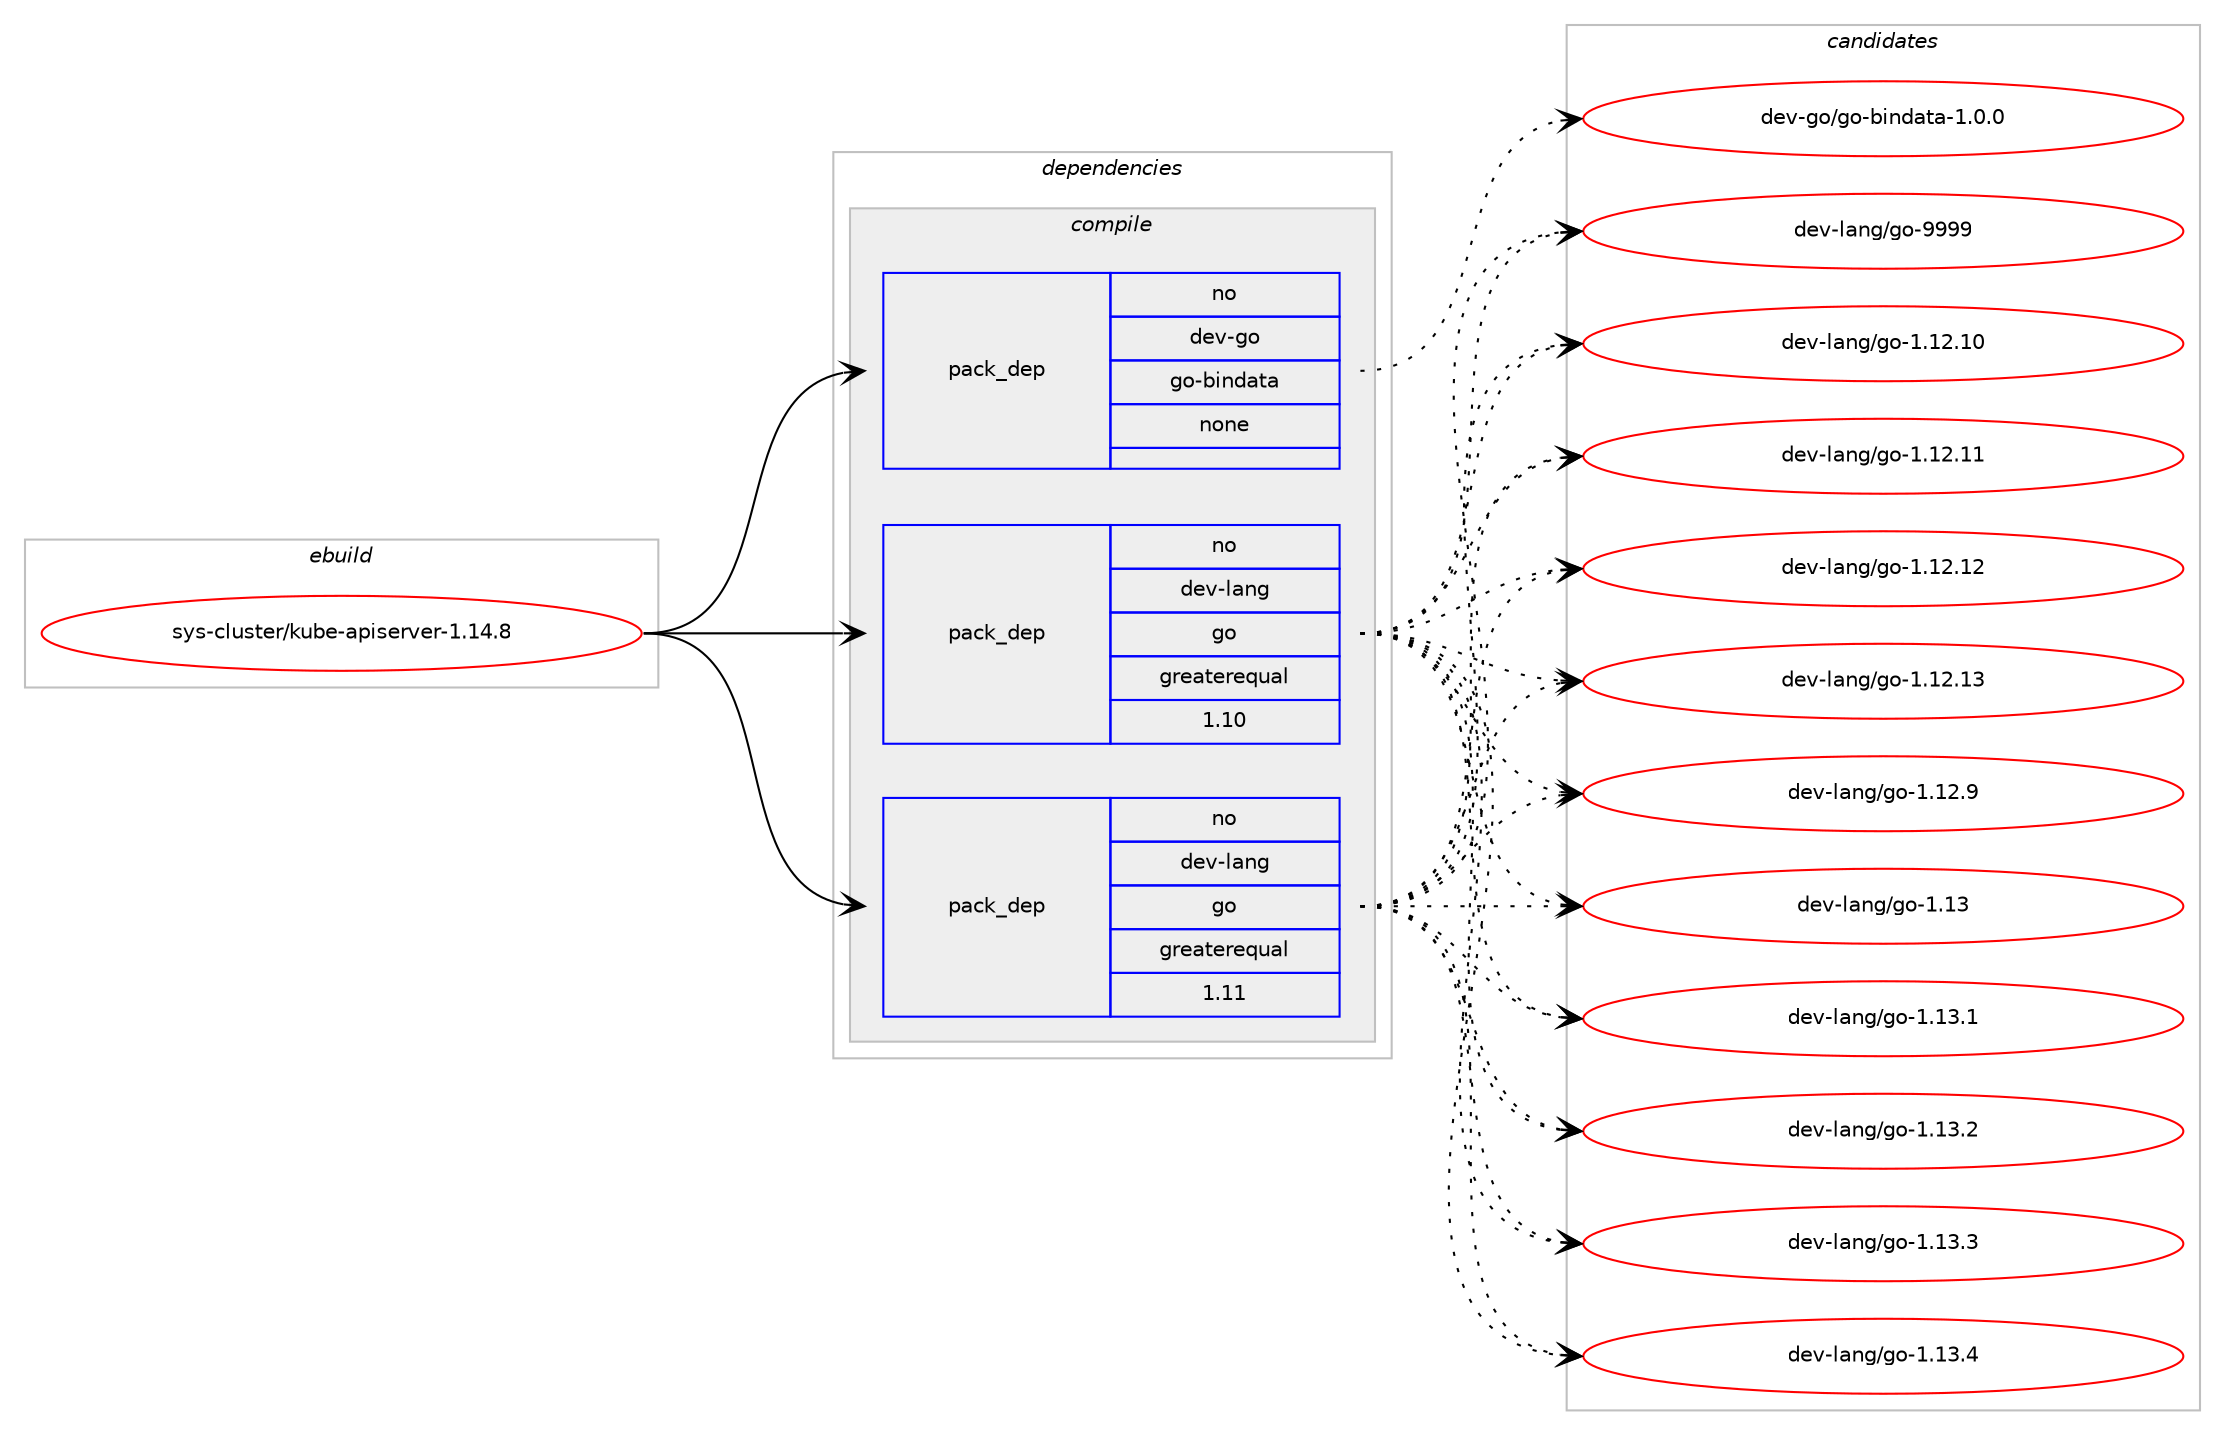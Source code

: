 digraph prolog {

# *************
# Graph options
# *************

newrank=true;
concentrate=true;
compound=true;
graph [rankdir=LR,fontname=Helvetica,fontsize=10,ranksep=1.5];#, ranksep=2.5, nodesep=0.2];
edge  [arrowhead=vee];
node  [fontname=Helvetica,fontsize=10];

# **********
# The ebuild
# **********

subgraph cluster_leftcol {
color=gray;
rank=same;
label=<<i>ebuild</i>>;
id [label="sys-cluster/kube-apiserver-1.14.8", color=red, width=4, href="../sys-cluster/kube-apiserver-1.14.8.svg"];
}

# ****************
# The dependencies
# ****************

subgraph cluster_midcol {
color=gray;
label=<<i>dependencies</i>>;
subgraph cluster_compile {
fillcolor="#eeeeee";
style=filled;
label=<<i>compile</i>>;
subgraph pack656487 {
dependency884960 [label=<<TABLE BORDER="0" CELLBORDER="1" CELLSPACING="0" CELLPADDING="4" WIDTH="220"><TR><TD ROWSPAN="6" CELLPADDING="30">pack_dep</TD></TR><TR><TD WIDTH="110">no</TD></TR><TR><TD>dev-go</TD></TR><TR><TD>go-bindata</TD></TR><TR><TD>none</TD></TR><TR><TD></TD></TR></TABLE>>, shape=none, color=blue];
}
id:e -> dependency884960:w [weight=20,style="solid",arrowhead="vee"];
subgraph pack656488 {
dependency884961 [label=<<TABLE BORDER="0" CELLBORDER="1" CELLSPACING="0" CELLPADDING="4" WIDTH="220"><TR><TD ROWSPAN="6" CELLPADDING="30">pack_dep</TD></TR><TR><TD WIDTH="110">no</TD></TR><TR><TD>dev-lang</TD></TR><TR><TD>go</TD></TR><TR><TD>greaterequal</TD></TR><TR><TD>1.10</TD></TR></TABLE>>, shape=none, color=blue];
}
id:e -> dependency884961:w [weight=20,style="solid",arrowhead="vee"];
subgraph pack656489 {
dependency884962 [label=<<TABLE BORDER="0" CELLBORDER="1" CELLSPACING="0" CELLPADDING="4" WIDTH="220"><TR><TD ROWSPAN="6" CELLPADDING="30">pack_dep</TD></TR><TR><TD WIDTH="110">no</TD></TR><TR><TD>dev-lang</TD></TR><TR><TD>go</TD></TR><TR><TD>greaterequal</TD></TR><TR><TD>1.11</TD></TR></TABLE>>, shape=none, color=blue];
}
id:e -> dependency884962:w [weight=20,style="solid",arrowhead="vee"];
}
subgraph cluster_compileandrun {
fillcolor="#eeeeee";
style=filled;
label=<<i>compile and run</i>>;
}
subgraph cluster_run {
fillcolor="#eeeeee";
style=filled;
label=<<i>run</i>>;
}
}

# **************
# The candidates
# **************

subgraph cluster_choices {
rank=same;
color=gray;
label=<<i>candidates</i>>;

subgraph choice656487 {
color=black;
nodesep=1;
choice100101118451031114710311145981051101009711697454946484648 [label="dev-go/go-bindata-1.0.0", color=red, width=4,href="../dev-go/go-bindata-1.0.0.svg"];
dependency884960:e -> choice100101118451031114710311145981051101009711697454946484648:w [style=dotted,weight="100"];
}
subgraph choice656488 {
color=black;
nodesep=1;
choice1001011184510897110103471031114549464950464948 [label="dev-lang/go-1.12.10", color=red, width=4,href="../dev-lang/go-1.12.10.svg"];
choice1001011184510897110103471031114549464950464949 [label="dev-lang/go-1.12.11", color=red, width=4,href="../dev-lang/go-1.12.11.svg"];
choice1001011184510897110103471031114549464950464950 [label="dev-lang/go-1.12.12", color=red, width=4,href="../dev-lang/go-1.12.12.svg"];
choice1001011184510897110103471031114549464950464951 [label="dev-lang/go-1.12.13", color=red, width=4,href="../dev-lang/go-1.12.13.svg"];
choice10010111845108971101034710311145494649504657 [label="dev-lang/go-1.12.9", color=red, width=4,href="../dev-lang/go-1.12.9.svg"];
choice1001011184510897110103471031114549464951 [label="dev-lang/go-1.13", color=red, width=4,href="../dev-lang/go-1.13.svg"];
choice10010111845108971101034710311145494649514649 [label="dev-lang/go-1.13.1", color=red, width=4,href="../dev-lang/go-1.13.1.svg"];
choice10010111845108971101034710311145494649514650 [label="dev-lang/go-1.13.2", color=red, width=4,href="../dev-lang/go-1.13.2.svg"];
choice10010111845108971101034710311145494649514651 [label="dev-lang/go-1.13.3", color=red, width=4,href="../dev-lang/go-1.13.3.svg"];
choice10010111845108971101034710311145494649514652 [label="dev-lang/go-1.13.4", color=red, width=4,href="../dev-lang/go-1.13.4.svg"];
choice1001011184510897110103471031114557575757 [label="dev-lang/go-9999", color=red, width=4,href="../dev-lang/go-9999.svg"];
dependency884961:e -> choice1001011184510897110103471031114549464950464948:w [style=dotted,weight="100"];
dependency884961:e -> choice1001011184510897110103471031114549464950464949:w [style=dotted,weight="100"];
dependency884961:e -> choice1001011184510897110103471031114549464950464950:w [style=dotted,weight="100"];
dependency884961:e -> choice1001011184510897110103471031114549464950464951:w [style=dotted,weight="100"];
dependency884961:e -> choice10010111845108971101034710311145494649504657:w [style=dotted,weight="100"];
dependency884961:e -> choice1001011184510897110103471031114549464951:w [style=dotted,weight="100"];
dependency884961:e -> choice10010111845108971101034710311145494649514649:w [style=dotted,weight="100"];
dependency884961:e -> choice10010111845108971101034710311145494649514650:w [style=dotted,weight="100"];
dependency884961:e -> choice10010111845108971101034710311145494649514651:w [style=dotted,weight="100"];
dependency884961:e -> choice10010111845108971101034710311145494649514652:w [style=dotted,weight="100"];
dependency884961:e -> choice1001011184510897110103471031114557575757:w [style=dotted,weight="100"];
}
subgraph choice656489 {
color=black;
nodesep=1;
choice1001011184510897110103471031114549464950464948 [label="dev-lang/go-1.12.10", color=red, width=4,href="../dev-lang/go-1.12.10.svg"];
choice1001011184510897110103471031114549464950464949 [label="dev-lang/go-1.12.11", color=red, width=4,href="../dev-lang/go-1.12.11.svg"];
choice1001011184510897110103471031114549464950464950 [label="dev-lang/go-1.12.12", color=red, width=4,href="../dev-lang/go-1.12.12.svg"];
choice1001011184510897110103471031114549464950464951 [label="dev-lang/go-1.12.13", color=red, width=4,href="../dev-lang/go-1.12.13.svg"];
choice10010111845108971101034710311145494649504657 [label="dev-lang/go-1.12.9", color=red, width=4,href="../dev-lang/go-1.12.9.svg"];
choice1001011184510897110103471031114549464951 [label="dev-lang/go-1.13", color=red, width=4,href="../dev-lang/go-1.13.svg"];
choice10010111845108971101034710311145494649514649 [label="dev-lang/go-1.13.1", color=red, width=4,href="../dev-lang/go-1.13.1.svg"];
choice10010111845108971101034710311145494649514650 [label="dev-lang/go-1.13.2", color=red, width=4,href="../dev-lang/go-1.13.2.svg"];
choice10010111845108971101034710311145494649514651 [label="dev-lang/go-1.13.3", color=red, width=4,href="../dev-lang/go-1.13.3.svg"];
choice10010111845108971101034710311145494649514652 [label="dev-lang/go-1.13.4", color=red, width=4,href="../dev-lang/go-1.13.4.svg"];
choice1001011184510897110103471031114557575757 [label="dev-lang/go-9999", color=red, width=4,href="../dev-lang/go-9999.svg"];
dependency884962:e -> choice1001011184510897110103471031114549464950464948:w [style=dotted,weight="100"];
dependency884962:e -> choice1001011184510897110103471031114549464950464949:w [style=dotted,weight="100"];
dependency884962:e -> choice1001011184510897110103471031114549464950464950:w [style=dotted,weight="100"];
dependency884962:e -> choice1001011184510897110103471031114549464950464951:w [style=dotted,weight="100"];
dependency884962:e -> choice10010111845108971101034710311145494649504657:w [style=dotted,weight="100"];
dependency884962:e -> choice1001011184510897110103471031114549464951:w [style=dotted,weight="100"];
dependency884962:e -> choice10010111845108971101034710311145494649514649:w [style=dotted,weight="100"];
dependency884962:e -> choice10010111845108971101034710311145494649514650:w [style=dotted,weight="100"];
dependency884962:e -> choice10010111845108971101034710311145494649514651:w [style=dotted,weight="100"];
dependency884962:e -> choice10010111845108971101034710311145494649514652:w [style=dotted,weight="100"];
dependency884962:e -> choice1001011184510897110103471031114557575757:w [style=dotted,weight="100"];
}
}

}
